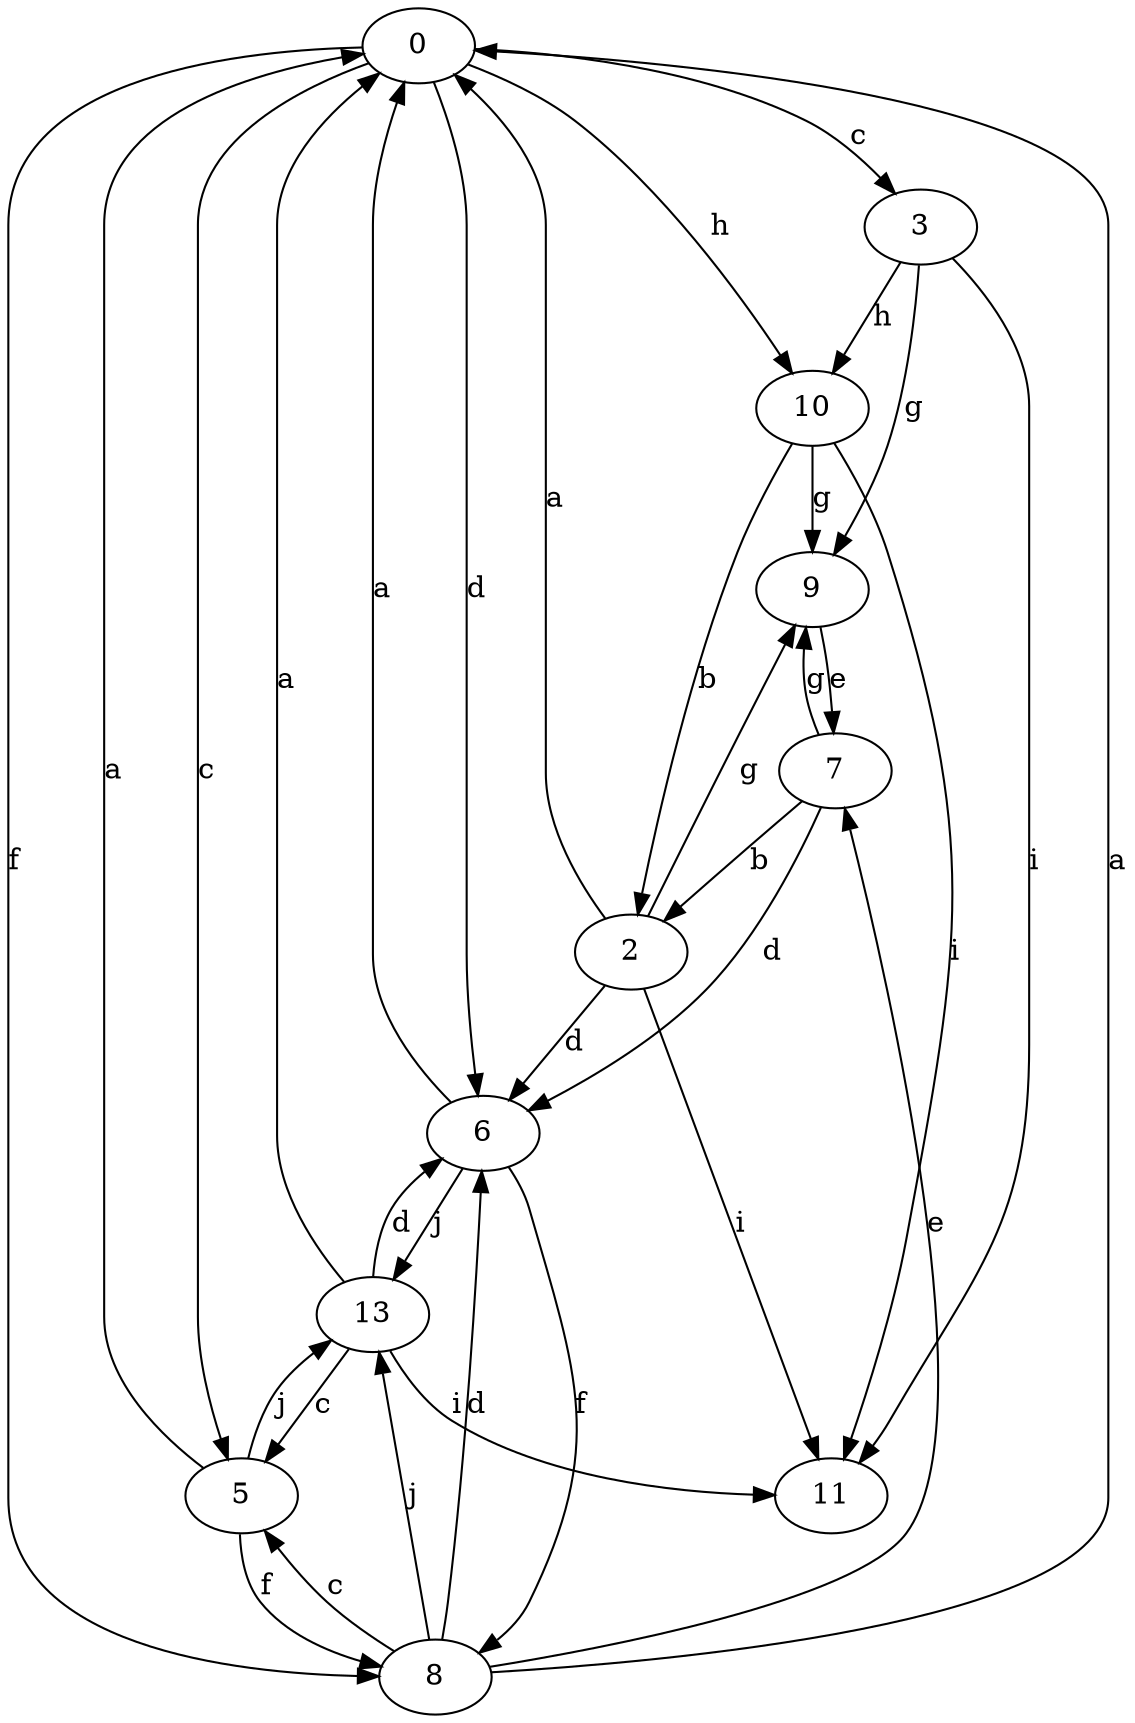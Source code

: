 strict digraph  {
0;
2;
3;
5;
6;
7;
8;
9;
10;
11;
13;
0 -> 3  [label=c];
0 -> 5  [label=c];
0 -> 6  [label=d];
0 -> 8  [label=f];
0 -> 10  [label=h];
2 -> 0  [label=a];
2 -> 6  [label=d];
2 -> 9  [label=g];
2 -> 11  [label=i];
3 -> 9  [label=g];
3 -> 10  [label=h];
3 -> 11  [label=i];
5 -> 0  [label=a];
5 -> 8  [label=f];
5 -> 13  [label=j];
6 -> 0  [label=a];
6 -> 8  [label=f];
6 -> 13  [label=j];
7 -> 2  [label=b];
7 -> 6  [label=d];
7 -> 9  [label=g];
8 -> 0  [label=a];
8 -> 5  [label=c];
8 -> 6  [label=d];
8 -> 7  [label=e];
8 -> 13  [label=j];
9 -> 7  [label=e];
10 -> 2  [label=b];
10 -> 9  [label=g];
10 -> 11  [label=i];
13 -> 0  [label=a];
13 -> 5  [label=c];
13 -> 6  [label=d];
13 -> 11  [label=i];
}
